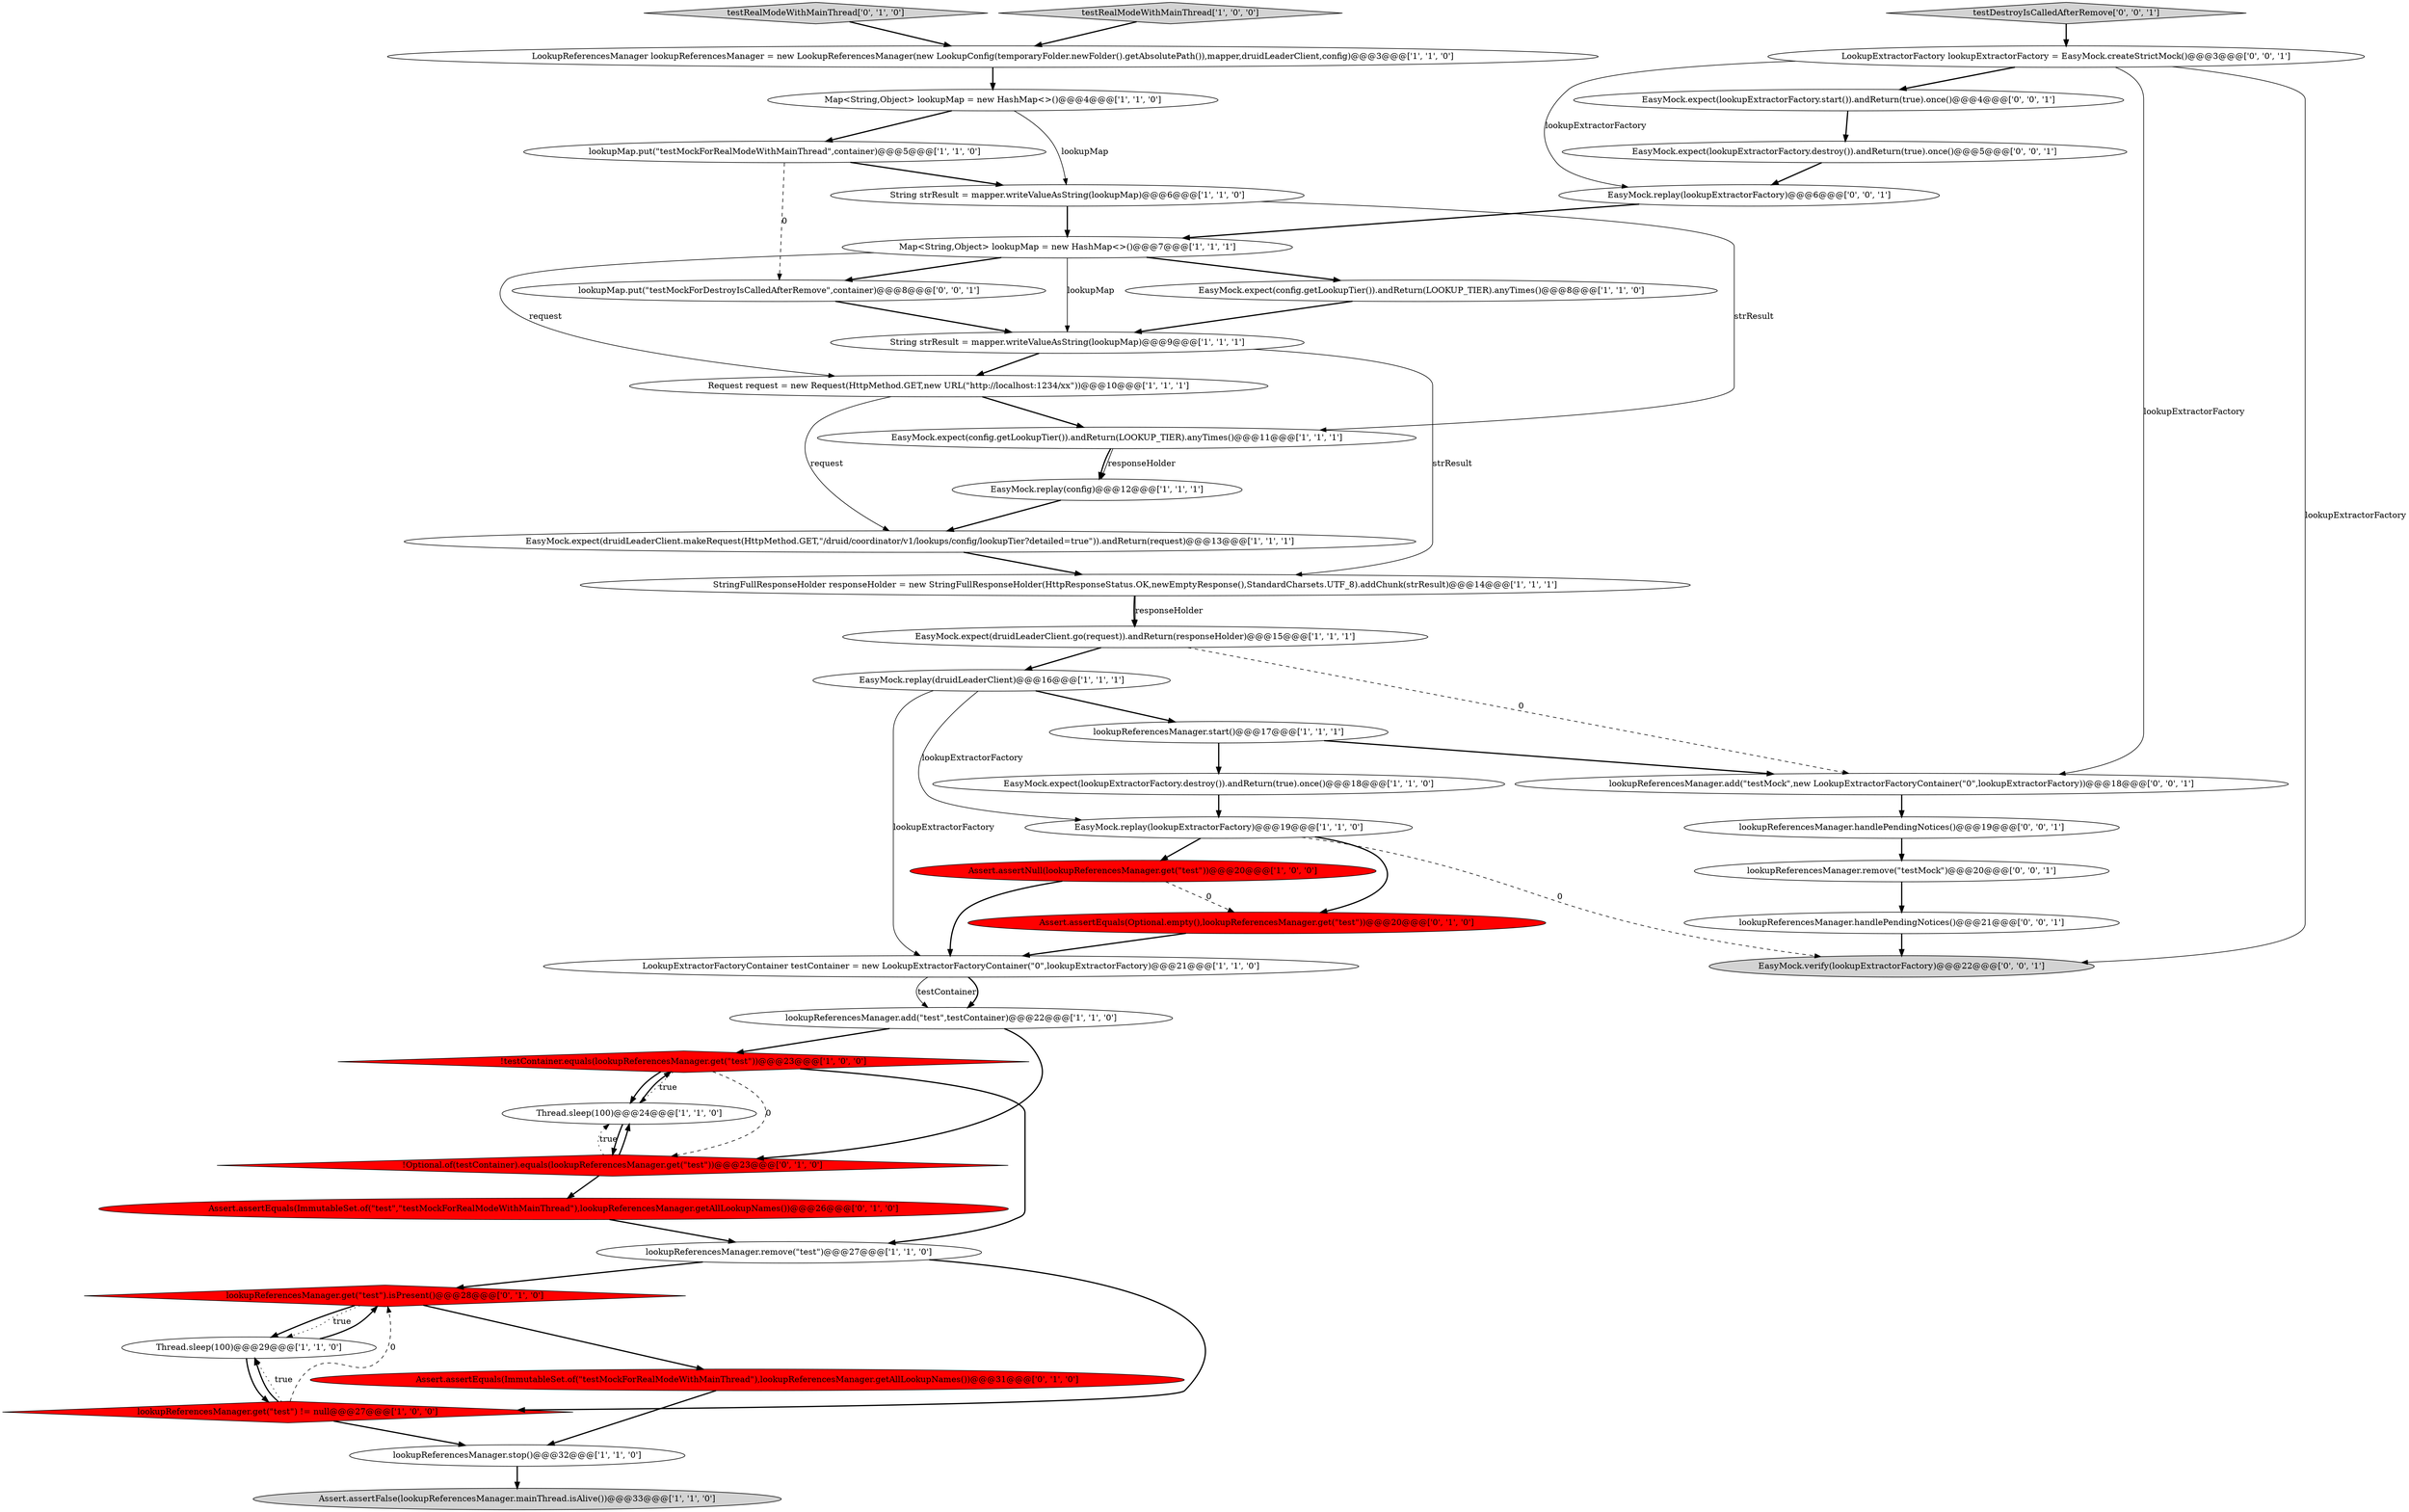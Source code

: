 digraph {
16 [style = filled, label = "!testContainer.equals(lookupReferencesManager.get(\"test\"))@@@23@@@['1', '0', '0']", fillcolor = red, shape = diamond image = "AAA1AAABBB1BBB"];
2 [style = filled, label = "EasyMock.expect(config.getLookupTier()).andReturn(LOOKUP_TIER).anyTimes()@@@11@@@['1', '1', '1']", fillcolor = white, shape = ellipse image = "AAA0AAABBB1BBB"];
6 [style = filled, label = "EasyMock.expect(lookupExtractorFactory.destroy()).andReturn(true).once()@@@18@@@['1', '1', '0']", fillcolor = white, shape = ellipse image = "AAA0AAABBB1BBB"];
25 [style = filled, label = "EasyMock.expect(druidLeaderClient.makeRequest(HttpMethod.GET,\"/druid/coordinator/v1/lookups/config/lookupTier?detailed=true\")).andReturn(request)@@@13@@@['1', '1', '1']", fillcolor = white, shape = ellipse image = "AAA0AAABBB1BBB"];
15 [style = filled, label = "Map<String,Object> lookupMap = new HashMap<>()@@@7@@@['1', '1', '1']", fillcolor = white, shape = ellipse image = "AAA0AAABBB1BBB"];
13 [style = filled, label = "Assert.assertFalse(lookupReferencesManager.mainThread.isAlive())@@@33@@@['1', '1', '0']", fillcolor = lightgray, shape = ellipse image = "AAA0AAABBB1BBB"];
30 [style = filled, label = "lookupReferencesManager.get(\"test\").isPresent()@@@28@@@['0', '1', '0']", fillcolor = red, shape = diamond image = "AAA1AAABBB2BBB"];
22 [style = filled, label = "lookupReferencesManager.start()@@@17@@@['1', '1', '1']", fillcolor = white, shape = ellipse image = "AAA0AAABBB1BBB"];
24 [style = filled, label = "lookupMap.put(\"testMockForRealModeWithMainThread\",container)@@@5@@@['1', '1', '0']", fillcolor = white, shape = ellipse image = "AAA0AAABBB1BBB"];
9 [style = filled, label = "Map<String,Object> lookupMap = new HashMap<>()@@@4@@@['1', '1', '0']", fillcolor = white, shape = ellipse image = "AAA0AAABBB1BBB"];
17 [style = filled, label = "Thread.sleep(100)@@@29@@@['1', '1', '0']", fillcolor = white, shape = ellipse image = "AAA0AAABBB1BBB"];
19 [style = filled, label = "EasyMock.replay(druidLeaderClient)@@@16@@@['1', '1', '1']", fillcolor = white, shape = ellipse image = "AAA0AAABBB1BBB"];
32 [style = filled, label = "Assert.assertEquals(ImmutableSet.of(\"test\",\"testMockForRealModeWithMainThread\"),lookupReferencesManager.getAllLookupNames())@@@26@@@['0', '1', '0']", fillcolor = red, shape = ellipse image = "AAA1AAABBB2BBB"];
14 [style = filled, label = "Request request = new Request(HttpMethod.GET,new URL(\"http://localhost:1234/xx\"))@@@10@@@['1', '1', '1']", fillcolor = white, shape = ellipse image = "AAA0AAABBB1BBB"];
0 [style = filled, label = "EasyMock.replay(config)@@@12@@@['1', '1', '1']", fillcolor = white, shape = ellipse image = "AAA0AAABBB1BBB"];
1 [style = filled, label = "EasyMock.expect(druidLeaderClient.go(request)).andReturn(responseHolder)@@@15@@@['1', '1', '1']", fillcolor = white, shape = ellipse image = "AAA0AAABBB1BBB"];
3 [style = filled, label = "EasyMock.expect(config.getLookupTier()).andReturn(LOOKUP_TIER).anyTimes()@@@8@@@['1', '1', '0']", fillcolor = white, shape = ellipse image = "AAA0AAABBB1BBB"];
10 [style = filled, label = "lookupReferencesManager.stop()@@@32@@@['1', '1', '0']", fillcolor = white, shape = ellipse image = "AAA0AAABBB1BBB"];
41 [style = filled, label = "EasyMock.expect(lookupExtractorFactory.destroy()).andReturn(true).once()@@@5@@@['0', '0', '1']", fillcolor = white, shape = ellipse image = "AAA0AAABBB3BBB"];
42 [style = filled, label = "EasyMock.expect(lookupExtractorFactory.start()).andReturn(true).once()@@@4@@@['0', '0', '1']", fillcolor = white, shape = ellipse image = "AAA0AAABBB3BBB"];
5 [style = filled, label = "EasyMock.replay(lookupExtractorFactory)@@@19@@@['1', '1', '0']", fillcolor = white, shape = ellipse image = "AAA0AAABBB1BBB"];
7 [style = filled, label = "LookupReferencesManager lookupReferencesManager = new LookupReferencesManager(new LookupConfig(temporaryFolder.newFolder().getAbsolutePath()),mapper,druidLeaderClient,config)@@@3@@@['1', '1', '0']", fillcolor = white, shape = ellipse image = "AAA0AAABBB1BBB"];
20 [style = filled, label = "String strResult = mapper.writeValueAsString(lookupMap)@@@9@@@['1', '1', '1']", fillcolor = white, shape = ellipse image = "AAA0AAABBB1BBB"];
21 [style = filled, label = "testRealModeWithMainThread['1', '0', '0']", fillcolor = lightgray, shape = diamond image = "AAA0AAABBB1BBB"];
27 [style = filled, label = "StringFullResponseHolder responseHolder = new StringFullResponseHolder(HttpResponseStatus.OK,newEmptyResponse(),StandardCharsets.UTF_8).addChunk(strResult)@@@14@@@['1', '1', '1']", fillcolor = white, shape = ellipse image = "AAA0AAABBB1BBB"];
29 [style = filled, label = "Assert.assertEquals(ImmutableSet.of(\"testMockForRealModeWithMainThread\"),lookupReferencesManager.getAllLookupNames())@@@31@@@['0', '1', '0']", fillcolor = red, shape = ellipse image = "AAA1AAABBB2BBB"];
40 [style = filled, label = "LookupExtractorFactory lookupExtractorFactory = EasyMock.createStrictMock()@@@3@@@['0', '0', '1']", fillcolor = white, shape = ellipse image = "AAA0AAABBB3BBB"];
4 [style = filled, label = "Assert.assertNull(lookupReferencesManager.get(\"test\"))@@@20@@@['1', '0', '0']", fillcolor = red, shape = ellipse image = "AAA1AAABBB1BBB"];
8 [style = filled, label = "Thread.sleep(100)@@@24@@@['1', '1', '0']", fillcolor = white, shape = ellipse image = "AAA0AAABBB1BBB"];
38 [style = filled, label = "EasyMock.replay(lookupExtractorFactory)@@@6@@@['0', '0', '1']", fillcolor = white, shape = ellipse image = "AAA0AAABBB3BBB"];
39 [style = filled, label = "lookupReferencesManager.add(\"testMock\",new LookupExtractorFactoryContainer(\"0\",lookupExtractorFactory))@@@18@@@['0', '0', '1']", fillcolor = white, shape = ellipse image = "AAA0AAABBB3BBB"];
12 [style = filled, label = "lookupReferencesManager.remove(\"test\")@@@27@@@['1', '1', '0']", fillcolor = white, shape = ellipse image = "AAA0AAABBB1BBB"];
44 [style = filled, label = "lookupMap.put(\"testMockForDestroyIsCalledAfterRemove\",container)@@@8@@@['0', '0', '1']", fillcolor = white, shape = ellipse image = "AAA0AAABBB3BBB"];
28 [style = filled, label = "!Optional.of(testContainer).equals(lookupReferencesManager.get(\"test\"))@@@23@@@['0', '1', '0']", fillcolor = red, shape = diamond image = "AAA1AAABBB2BBB"];
33 [style = filled, label = "testRealModeWithMainThread['0', '1', '0']", fillcolor = lightgray, shape = diamond image = "AAA0AAABBB2BBB"];
34 [style = filled, label = "lookupReferencesManager.remove(\"testMock\")@@@20@@@['0', '0', '1']", fillcolor = white, shape = ellipse image = "AAA0AAABBB3BBB"];
26 [style = filled, label = "String strResult = mapper.writeValueAsString(lookupMap)@@@6@@@['1', '1', '0']", fillcolor = white, shape = ellipse image = "AAA0AAABBB1BBB"];
31 [style = filled, label = "Assert.assertEquals(Optional.empty(),lookupReferencesManager.get(\"test\"))@@@20@@@['0', '1', '0']", fillcolor = red, shape = ellipse image = "AAA1AAABBB2BBB"];
18 [style = filled, label = "lookupReferencesManager.add(\"test\",testContainer)@@@22@@@['1', '1', '0']", fillcolor = white, shape = ellipse image = "AAA0AAABBB1BBB"];
23 [style = filled, label = "lookupReferencesManager.get(\"test\") != null@@@27@@@['1', '0', '0']", fillcolor = red, shape = diamond image = "AAA1AAABBB1BBB"];
37 [style = filled, label = "EasyMock.verify(lookupExtractorFactory)@@@22@@@['0', '0', '1']", fillcolor = lightgray, shape = ellipse image = "AAA0AAABBB3BBB"];
35 [style = filled, label = "lookupReferencesManager.handlePendingNotices()@@@19@@@['0', '0', '1']", fillcolor = white, shape = ellipse image = "AAA0AAABBB3BBB"];
11 [style = filled, label = "LookupExtractorFactoryContainer testContainer = new LookupExtractorFactoryContainer(\"0\",lookupExtractorFactory)@@@21@@@['1', '1', '0']", fillcolor = white, shape = ellipse image = "AAA0AAABBB1BBB"];
36 [style = filled, label = "lookupReferencesManager.handlePendingNotices()@@@21@@@['0', '0', '1']", fillcolor = white, shape = ellipse image = "AAA0AAABBB3BBB"];
43 [style = filled, label = "testDestroyIsCalledAfterRemove['0', '0', '1']", fillcolor = lightgray, shape = diamond image = "AAA0AAABBB3BBB"];
33->7 [style = bold, label=""];
8->16 [style = bold, label=""];
8->28 [style = bold, label=""];
16->8 [style = dotted, label="true"];
42->41 [style = bold, label=""];
1->39 [style = dashed, label="0"];
27->1 [style = bold, label=""];
30->17 [style = bold, label=""];
28->8 [style = dotted, label="true"];
15->20 [style = solid, label="lookupMap"];
16->8 [style = bold, label=""];
27->1 [style = solid, label="responseHolder"];
14->25 [style = solid, label="request"];
32->12 [style = bold, label=""];
11->18 [style = solid, label="testContainer"];
4->31 [style = dashed, label="0"];
15->44 [style = bold, label=""];
12->30 [style = bold, label=""];
20->14 [style = bold, label=""];
17->30 [style = bold, label=""];
40->39 [style = solid, label="lookupExtractorFactory"];
24->44 [style = dashed, label="0"];
15->3 [style = bold, label=""];
38->15 [style = bold, label=""];
17->23 [style = bold, label=""];
31->11 [style = bold, label=""];
11->18 [style = bold, label=""];
18->28 [style = bold, label=""];
30->29 [style = bold, label=""];
28->32 [style = bold, label=""];
7->9 [style = bold, label=""];
25->27 [style = bold, label=""];
43->40 [style = bold, label=""];
24->26 [style = bold, label=""];
6->5 [style = bold, label=""];
15->14 [style = solid, label="request"];
3->20 [style = bold, label=""];
2->0 [style = bold, label=""];
5->31 [style = bold, label=""];
10->13 [style = bold, label=""];
26->2 [style = solid, label="strResult"];
0->25 [style = bold, label=""];
19->5 [style = solid, label="lookupExtractorFactory"];
40->37 [style = solid, label="lookupExtractorFactory"];
44->20 [style = bold, label=""];
39->35 [style = bold, label=""];
28->8 [style = bold, label=""];
5->4 [style = bold, label=""];
34->36 [style = bold, label=""];
26->15 [style = bold, label=""];
23->30 [style = dashed, label="0"];
23->10 [style = bold, label=""];
21->7 [style = bold, label=""];
29->10 [style = bold, label=""];
23->17 [style = bold, label=""];
41->38 [style = bold, label=""];
22->39 [style = bold, label=""];
14->2 [style = bold, label=""];
12->23 [style = bold, label=""];
36->37 [style = bold, label=""];
19->11 [style = solid, label="lookupExtractorFactory"];
40->38 [style = solid, label="lookupExtractorFactory"];
30->17 [style = dotted, label="true"];
1->19 [style = bold, label=""];
4->11 [style = bold, label=""];
35->34 [style = bold, label=""];
20->27 [style = solid, label="strResult"];
23->17 [style = dotted, label="true"];
19->22 [style = bold, label=""];
16->12 [style = bold, label=""];
40->42 [style = bold, label=""];
9->24 [style = bold, label=""];
2->0 [style = solid, label="responseHolder"];
16->28 [style = dashed, label="0"];
5->37 [style = dashed, label="0"];
9->26 [style = solid, label="lookupMap"];
22->6 [style = bold, label=""];
18->16 [style = bold, label=""];
}
